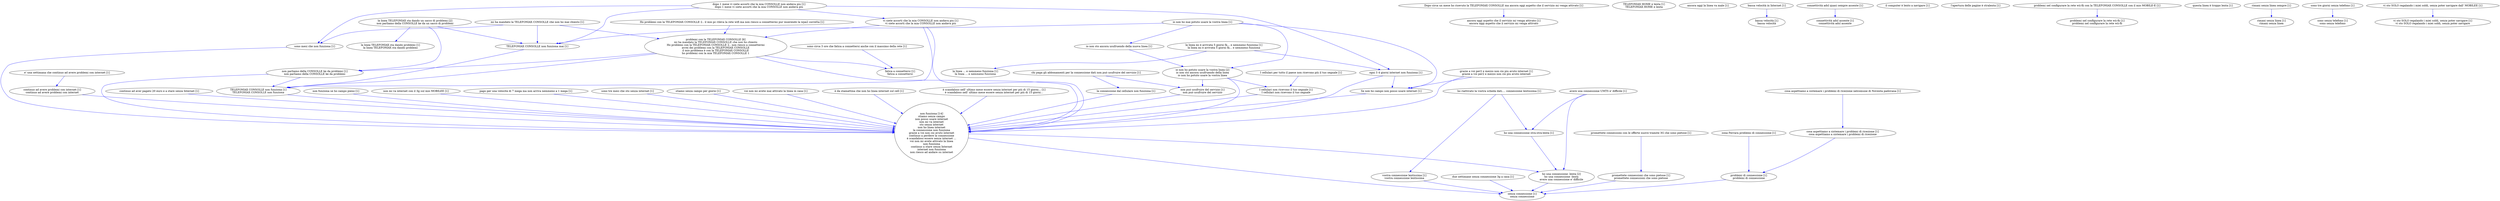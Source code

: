 digraph collapsedGraph {
"ho una connessione -lenta [2]\nho una connessione -lenta\navere una connessione e' difficile""problemi con la TELEFONIAX CONSOLLE [6]\nmi ha mandato la TELEFONIAX CONSOLLE che non ho chiesto\nHo problemi con la TELEFONIAX CONSOLLE 2.. non riesco a connettermi\navrei dei problemi con la TELEFONIAX CONSOLLE\nil mio problema è con la TELEFONIAX CONSOLLE\nho problemi con la mia TELEFONIAX CONSOLLE 1""non funziona [14]\nstiamo senza campo\nnon posso usare internet\nnon mi va internet\nsto senza internet\nnon ho linea internet\nla connessione non funziona\ngrazie a voi non cio avuto internet\ncontinuo a perdere la connessione\nè scandaloso essere senza internet ...\nvoi non mi avete attivato la linea\nnon funziona\ncontinuo a stare senza Internet\ninternet non funziona\nnon riesco ad andare su internet""la linea TELEFONIAX sta dando un sacco di problemi [2]\nnon parliamo della CONSOLLE ke da un sacco di problemi""io non ho potuto usare la vostra linea [2]\nio non sto ancora usufruendo della linea\nio non ho potuto usare la vostra linea""ancora oggi aspetto che il servizio mi venga attivato [1]\nancora oggi aspetto che il servizio mi venga attivato""Dopo circa un mese ho ricevuto la TELEFONIAX CONSOLLE ma ancora oggi aspetto che il servizio mi venga attivato [1]""Ho problemi con la TELEFONIAX CONSOLLE 2.. il mio pc rileva la rete wifi ma non riesco a connettermi pur inserendo la wpa2 corretta [1]""I cellulari non ricevono il tuo segnale [1]\nI cellulari non ricevono il tuo segnale""I cellulari per tutto il paese non ricevono più il tuo segnale [1]""Se non ho campo non posso usare internet [1]""TELEFONIAX CONSOLLE non funziona [1]\nTELEFONIAX CONSOLLE non funziona""TELEFONIAX CONSOLLE non funziona mai [1]""TELEFONIAX HOME e lenta [1]\nTELEFONIAX HOME e lenta""ancora oggi la linea va male [1]""avere una connessione UMTS e' difficile [1]""bassa velocità [1]\nbassa velocità""bassa velocità in Internet [1]""non può usufruire del servizio [1]\nnon può usufruire del servizio""chi paga gli abbonamenti per la connessione dati non può usufruire del servizio [1]""connettività adsl assente [1]\nconnettività adsl assente""connettività adsl quasi sempre assente [1]""continuo ad aver pagato 20 euro e a stare senza Internet [1]""cosa aspettiamo a sistemare i problemi di ricezione [1]\ncosa aspettiamo a sistemare i problemi di ricezione""cosa aspettiamo a sistemare i problemi di ricezione nelcomune di Noventa padovana [1]""vi siete accorti che la mia CONSOLLE non andava piu [1]\nvi siete accorti che la mia CONSOLLE non andava piu""dopo 1 mese vi siete accorti che la mia CONSOLLE non andava piu [1]\ndopo 1 mese vi siete accorti che la mia CONSOLLE non andava piu""senza connessione [1]\nsenza connessione""due settimane senza connessione 3g a casa [1]""continuo ad avere problemi con internet [1]\ncontinuo ad avere problemi con internet""e' una settimana che continuo ad avere problemi con internet [1]""grazie a voi per2 e mezzo non cio piu avuto internet [1]\ngrazie a voi per2 e mezzo non cio piu avuto internet""vostra connessione lentissima [1]\nvostra connessione lentissima""ho riattivato la vostra scheda dati.... connessione lentissima [1]""ho una connessione stra-stra-lenta [1]""il computer è lento a navigare [1]""io non ho mai potuto usare la vostra linea [1]""io non sto ancora usufruendo della nuova linea [1]""l'apertura delle pagine è stralenta [1]""la linea ... e nemmeno funziona [1]\nla linea ... e nemmeno funziona""la linea mi è arrivata 5 giorni fà... e nemmeno funziona [1]\nla linea mi è arrivata 5 giorni fà... e nemmeno funziona""la connessione dal cellulare non funziona [1]""la linea TELEFONIAX sta dando problemi [1]\nla linea TELEFONIAX sta dando problemi""mi ha mandato la TELEFONIAX CONSOLLE che non ho mai chiesto [1]""non funziona se ho campo pieno [1]""non mi va internet con il 3g sul mio MOBILEE [1]""non parliamo della CONSOLLE ke da problemi [1]\nnon parliamo della CONSOLLE ke da problemi""ogni 3 4 giorni internet non funziona [1]""pago per una velocità di 7 mega ma non arriva nemmeno a 1 mega [1]""problemi nel configurare la rete wii-fii [1]\nproblemi nel configurare la rete wii-fii""problemi nel configurare la rete wii-fii con la TELEFONIAX CONSOLLE con il mio MOBILE-E [1]""promettete connessioni che sono pietose [1]\npromettete connessioni che sono pietose""promettete connessioni con le offerte nuove tramite 3G che sono pietose [1]""questa linea è troppo lenta [1]""rimani senza linea [1]\nrimani senza linea""rimani senza linea sempre [1]""fatica a connettersi [1]\nfatica a connettersi""sono circa 3 ore che fatica a connettersi anche con il massimo della rete [1]""sono mesi che non funziona [1]""sono senza telefono [1]\nsono senza telefono""sono tre giorni senza telefono [1]""sono tre mesi che sto senza internet [1]""stiamo senza campo per giorni [1]""vi sto SOLO regalando i miei soldi, senza poter navigare [1]\nvi sto SOLO regalando i miei soldi, senza poter navigare""vi sto SOLO regalando i miei soldi, senza poter navigare dall' MOBILEE [1]""voi non mi avete mai attivato la linea in casa [1]""problemi di connessione [1]\nproblemi di connessione""zona Ferrara problemi di connessione [1]""è da stamattina che non ho linea internet sul cell [1]""è scandaloso nell' ultimo mese essere senza internet per più di 15 giorni... [1]\nè scandaloso nell' ultimo mese essere senza internet per più di 15 giorni...""Dopo circa un mese ho ricevuto la TELEFONIAX CONSOLLE ma ancora oggi aspetto che il servizio mi venga attivato [1]" -> "ancora oggi aspetto che il servizio mi venga attivato [1]\nancora oggi aspetto che il servizio mi venga attivato" [color=blue]
"Ho problemi con la TELEFONIAX CONSOLLE 2.. il mio pc rileva la rete wifi ma non riesco a connettermi pur inserendo la wpa2 corretta [1]" -> "problemi con la TELEFONIAX CONSOLLE [6]\nmi ha mandato la TELEFONIAX CONSOLLE che non ho chiesto\nHo problemi con la TELEFONIAX CONSOLLE 2.. non riesco a connettermi\navrei dei problemi con la TELEFONIAX CONSOLLE\nil mio problema è con la TELEFONIAX CONSOLLE\nho problemi con la mia TELEFONIAX CONSOLLE 1" [color=blue]
"I cellulari per tutto il paese non ricevono più il tuo segnale [1]" -> "I cellulari non ricevono il tuo segnale [1]\nI cellulari non ricevono il tuo segnale" [color=blue]
"Se non ho campo non posso usare internet [1]" -> "non funziona [14]\nstiamo senza campo\nnon posso usare internet\nnon mi va internet\nsto senza internet\nnon ho linea internet\nla connessione non funziona\ngrazie a voi non cio avuto internet\ncontinuo a perdere la connessione\nè scandaloso essere senza internet ...\nvoi non mi avete attivato la linea\nnon funziona\ncontinuo a stare senza Internet\ninternet non funziona\nnon riesco ad andare su internet" [color=blue]
"TELEFONIAX CONSOLLE non funziona mai [1]" -> "TELEFONIAX CONSOLLE non funziona [1]\nTELEFONIAX CONSOLLE non funziona" [color=blue]
"avere una connessione UMTS e' difficile [1]" -> "ho una connessione -lenta [2]\nho una connessione -lenta\navere una connessione e' difficile" [color=blue]
"problemi con la TELEFONIAX CONSOLLE [6]\nmi ha mandato la TELEFONIAX CONSOLLE che non ho chiesto\nHo problemi con la TELEFONIAX CONSOLLE 2.. non riesco a connettermi\navrei dei problemi con la TELEFONIAX CONSOLLE\nil mio problema è con la TELEFONIAX CONSOLLE\nho problemi con la mia TELEFONIAX CONSOLLE 1" -> "TELEFONIAX CONSOLLE non funziona [1]\nTELEFONIAX CONSOLLE non funziona" [color=blue]
"bassa velocità in Internet [1]" -> "bassa velocità [1]\nbassa velocità" [color=blue]
"chi paga gli abbonamenti per la connessione dati non può usufruire del servizio [1]" -> "non può usufruire del servizio [1]\nnon può usufruire del servizio" [color=blue]
"non può usufruire del servizio [1]\nnon può usufruire del servizio" -> "non funziona [14]\nstiamo senza campo\nnon posso usare internet\nnon mi va internet\nsto senza internet\nnon ho linea internet\nla connessione non funziona\ngrazie a voi non cio avuto internet\ncontinuo a perdere la connessione\nè scandaloso essere senza internet ...\nvoi non mi avete attivato la linea\nnon funziona\ncontinuo a stare senza Internet\ninternet non funziona\nnon riesco ad andare su internet" [color=blue]
"connettività adsl quasi sempre assente [1]" -> "connettività adsl assente [1]\nconnettività adsl assente" [color=blue]
"continuo ad aver pagato 20 euro e a stare senza Internet [1]" -> "non funziona [14]\nstiamo senza campo\nnon posso usare internet\nnon mi va internet\nsto senza internet\nnon ho linea internet\nla connessione non funziona\ngrazie a voi non cio avuto internet\ncontinuo a perdere la connessione\nè scandaloso essere senza internet ...\nvoi non mi avete attivato la linea\nnon funziona\ncontinuo a stare senza Internet\ninternet non funziona\nnon riesco ad andare su internet" [color=blue]
"cosa aspettiamo a sistemare i problemi di ricezione nelcomune di Noventa padovana [1]" -> "cosa aspettiamo a sistemare i problemi di ricezione [1]\ncosa aspettiamo a sistemare i problemi di ricezione" [color=blue]
"dopo 1 mese vi siete accorti che la mia CONSOLLE non andava piu [1]\ndopo 1 mese vi siete accorti che la mia CONSOLLE non andava piu" -> "vi siete accorti che la mia CONSOLLE non andava piu [1]\nvi siete accorti che la mia CONSOLLE non andava piu" [color=blue]
"vi siete accorti che la mia CONSOLLE non andava piu [1]\nvi siete accorti che la mia CONSOLLE non andava piu" -> "TELEFONIAX CONSOLLE non funziona [1]\nTELEFONIAX CONSOLLE non funziona" [color=blue]
"dopo 1 mese vi siete accorti che la mia CONSOLLE non andava piu [1]\ndopo 1 mese vi siete accorti che la mia CONSOLLE non andava piu" -> "TELEFONIAX CONSOLLE non funziona mai [1]" [color=blue]
"due settimane senza connessione 3g a casa [1]" -> "senza connessione [1]\nsenza connessione" [color=blue]
"ho una connessione -lenta [2]\nho una connessione -lenta\navere una connessione e' difficile" -> "senza connessione [1]\nsenza connessione" [color=blue]
"non funziona [14]\nstiamo senza campo\nnon posso usare internet\nnon mi va internet\nsto senza internet\nnon ho linea internet\nla connessione non funziona\ngrazie a voi non cio avuto internet\ncontinuo a perdere la connessione\nè scandaloso essere senza internet ...\nvoi non mi avete attivato la linea\nnon funziona\ncontinuo a stare senza Internet\ninternet non funziona\nnon riesco ad andare su internet" -> "senza connessione [1]\nsenza connessione" [color=blue]
"e' una settimana che continuo ad avere problemi con internet [1]" -> "continuo ad avere problemi con internet [1]\ncontinuo ad avere problemi con internet" [color=blue]
"continuo ad avere problemi con internet [1]\ncontinuo ad avere problemi con internet" -> "non funziona [14]\nstiamo senza campo\nnon posso usare internet\nnon mi va internet\nsto senza internet\nnon ho linea internet\nla connessione non funziona\ngrazie a voi non cio avuto internet\ncontinuo a perdere la connessione\nè scandaloso essere senza internet ...\nvoi non mi avete attivato la linea\nnon funziona\ncontinuo a stare senza Internet\ninternet non funziona\nnon riesco ad andare su internet" [color=blue]
"grazie a voi per2 e mezzo non cio piu avuto internet [1]\ngrazie a voi per2 e mezzo non cio piu avuto internet" -> "non funziona [14]\nstiamo senza campo\nnon posso usare internet\nnon mi va internet\nsto senza internet\nnon ho linea internet\nla connessione non funziona\ngrazie a voi non cio avuto internet\ncontinuo a perdere la connessione\nè scandaloso essere senza internet ...\nvoi non mi avete attivato la linea\nnon funziona\ncontinuo a stare senza Internet\ninternet non funziona\nnon riesco ad andare su internet" [color=blue]
"grazie a voi per2 e mezzo non cio piu avuto internet [1]\ngrazie a voi per2 e mezzo non cio piu avuto internet" -> "Se non ho campo non posso usare internet [1]" [color=blue]
"ho riattivato la vostra scheda dati.... connessione lentissima [1]" -> "vostra connessione lentissima [1]\nvostra connessione lentissima" [color=blue]
"vostra connessione lentissima [1]\nvostra connessione lentissima" -> "senza connessione [1]\nsenza connessione" [color=blue]
"ho una connessione stra-stra-lenta [1]" -> "ho una connessione -lenta [2]\nho una connessione -lenta\navere una connessione e' difficile" [color=blue]
"avere una connessione UMTS e' difficile [1]" -> "ho una connessione stra-stra-lenta [1]" [color=blue]
"non funziona [14]\nstiamo senza campo\nnon posso usare internet\nnon mi va internet\nsto senza internet\nnon ho linea internet\nla connessione non funziona\ngrazie a voi non cio avuto internet\ncontinuo a perdere la connessione\nè scandaloso essere senza internet ...\nvoi non mi avete attivato la linea\nnon funziona\ncontinuo a stare senza Internet\ninternet non funziona\nnon riesco ad andare su internet" -> "ho una connessione -lenta [2]\nho una connessione -lenta\navere una connessione e' difficile" [color=blue]
"ho riattivato la vostra scheda dati.... connessione lentissima [1]" -> "ho una connessione stra-stra-lenta [1]" [color=blue]
"vi siete accorti che la mia CONSOLLE non andava piu [1]\nvi siete accorti che la mia CONSOLLE non andava piu" -> "problemi con la TELEFONIAX CONSOLLE [6]\nmi ha mandato la TELEFONIAX CONSOLLE che non ho chiesto\nHo problemi con la TELEFONIAX CONSOLLE 2.. non riesco a connettermi\navrei dei problemi con la TELEFONIAX CONSOLLE\nil mio problema è con la TELEFONIAX CONSOLLE\nho problemi con la mia TELEFONIAX CONSOLLE 1" [color=blue]
"io non ho mai potuto usare la vostra linea [1]" -> "io non ho potuto usare la vostra linea [2]\nio non sto ancora usufruendo della linea\nio non ho potuto usare la vostra linea" [color=blue]
"io non ho potuto usare la vostra linea [2]\nio non sto ancora usufruendo della linea\nio non ho potuto usare la vostra linea" -> "I cellulari non ricevono il tuo segnale [1]\nI cellulari non ricevono il tuo segnale" [color=blue]
"io non ho mai potuto usare la vostra linea [1]" -> "TELEFONIAX CONSOLLE non funziona mai [1]" [color=blue]
"io non ho mai potuto usare la vostra linea [1]" -> "Se non ho campo non posso usare internet [1]" [color=blue]
"io non sto ancora usufruendo della nuova linea [1]" -> "io non ho potuto usare la vostra linea [2]\nio non sto ancora usufruendo della linea\nio non ho potuto usare la vostra linea" [color=blue]
"io non ho mai potuto usare la vostra linea [1]" -> "io non sto ancora usufruendo della nuova linea [1]" [color=blue]
"io non ho potuto usare la vostra linea [2]\nio non sto ancora usufruendo della linea\nio non ho potuto usare la vostra linea" -> "non può usufruire del servizio [1]\nnon può usufruire del servizio" [color=blue]
"la linea mi è arrivata 5 giorni fà... e nemmeno funziona [1]\nla linea mi è arrivata 5 giorni fà... e nemmeno funziona" -> "la linea ... e nemmeno funziona [1]\nla linea ... e nemmeno funziona" [color=blue]
"la connessione dal cellulare non funziona [1]" -> "non funziona [14]\nstiamo senza campo\nnon posso usare internet\nnon mi va internet\nsto senza internet\nnon ho linea internet\nla connessione non funziona\ngrazie a voi non cio avuto internet\ncontinuo a perdere la connessione\nè scandaloso essere senza internet ...\nvoi non mi avete attivato la linea\nnon funziona\ncontinuo a stare senza Internet\ninternet non funziona\nnon riesco ad andare su internet" [color=blue]
"TELEFONIAX CONSOLLE non funziona [1]\nTELEFONIAX CONSOLLE non funziona" -> "non funziona [14]\nstiamo senza campo\nnon posso usare internet\nnon mi va internet\nsto senza internet\nnon ho linea internet\nla connessione non funziona\ngrazie a voi non cio avuto internet\ncontinuo a perdere la connessione\nè scandaloso essere senza internet ...\nvoi non mi avete attivato la linea\nnon funziona\ncontinuo a stare senza Internet\ninternet non funziona\nnon riesco ad andare su internet" [color=blue]
"chi paga gli abbonamenti per la connessione dati non può usufruire del servizio [1]" -> "la connessione dal cellulare non funziona [1]" [color=blue]
"la linea TELEFONIAX sta dando un sacco di problemi [2]\nnon parliamo della CONSOLLE ke da un sacco di problemi" -> "la linea TELEFONIAX sta dando problemi [1]\nla linea TELEFONIAX sta dando problemi" [color=blue]
"mi ha mandato la TELEFONIAX CONSOLLE che non ho mai chiesto [1]" -> "problemi con la TELEFONIAX CONSOLLE [6]\nmi ha mandato la TELEFONIAX CONSOLLE che non ho chiesto\nHo problemi con la TELEFONIAX CONSOLLE 2.. non riesco a connettermi\navrei dei problemi con la TELEFONIAX CONSOLLE\nil mio problema è con la TELEFONIAX CONSOLLE\nho problemi con la mia TELEFONIAX CONSOLLE 1" [color=blue]
"mi ha mandato la TELEFONIAX CONSOLLE che non ho mai chiesto [1]" -> "TELEFONIAX CONSOLLE non funziona mai [1]" [color=blue]
"non funziona se ho campo pieno [1]" -> "non funziona [14]\nstiamo senza campo\nnon posso usare internet\nnon mi va internet\nsto senza internet\nnon ho linea internet\nla connessione non funziona\ngrazie a voi non cio avuto internet\ncontinuo a perdere la connessione\nè scandaloso essere senza internet ...\nvoi non mi avete attivato la linea\nnon funziona\ncontinuo a stare senza Internet\ninternet non funziona\nnon riesco ad andare su internet" [color=blue]
"non mi va internet con il 3g sul mio MOBILEE [1]" -> "non funziona [14]\nstiamo senza campo\nnon posso usare internet\nnon mi va internet\nsto senza internet\nnon ho linea internet\nla connessione non funziona\ngrazie a voi non cio avuto internet\ncontinuo a perdere la connessione\nè scandaloso essere senza internet ...\nvoi non mi avete attivato la linea\nnon funziona\ncontinuo a stare senza Internet\ninternet non funziona\nnon riesco ad andare su internet" [color=blue]
"la linea TELEFONIAX sta dando un sacco di problemi [2]\nnon parliamo della CONSOLLE ke da un sacco di problemi" -> "non parliamo della CONSOLLE ke da problemi [1]\nnon parliamo della CONSOLLE ke da problemi" [color=blue]
"non parliamo della CONSOLLE ke da problemi [1]\nnon parliamo della CONSOLLE ke da problemi" -> "TELEFONIAX CONSOLLE non funziona [1]\nTELEFONIAX CONSOLLE non funziona" [color=blue]
"la linea TELEFONIAX sta dando un sacco di problemi [2]\nnon parliamo della CONSOLLE ke da un sacco di problemi" -> "TELEFONIAX CONSOLLE non funziona mai [1]" [color=blue]
"problemi con la TELEFONIAX CONSOLLE [6]\nmi ha mandato la TELEFONIAX CONSOLLE che non ho chiesto\nHo problemi con la TELEFONIAX CONSOLLE 2.. non riesco a connettermi\navrei dei problemi con la TELEFONIAX CONSOLLE\nil mio problema è con la TELEFONIAX CONSOLLE\nho problemi con la mia TELEFONIAX CONSOLLE 1" -> "non parliamo della CONSOLLE ke da problemi [1]\nnon parliamo della CONSOLLE ke da problemi" [color=blue]
"ogni 3 4 giorni internet non funziona [1]" -> "non funziona [14]\nstiamo senza campo\nnon posso usare internet\nnon mi va internet\nsto senza internet\nnon ho linea internet\nla connessione non funziona\ngrazie a voi non cio avuto internet\ncontinuo a perdere la connessione\nè scandaloso essere senza internet ...\nvoi non mi avete attivato la linea\nnon funziona\ncontinuo a stare senza Internet\ninternet non funziona\nnon riesco ad andare su internet" [color=blue]
"dopo 1 mese vi siete accorti che la mia CONSOLLE non andava piu [1]\ndopo 1 mese vi siete accorti che la mia CONSOLLE non andava piu" -> "ogni 3 4 giorni internet non funziona [1]" [color=blue]
"ogni 3 4 giorni internet non funziona [1]" -> "Se non ho campo non posso usare internet [1]" [color=blue]
"la linea mi è arrivata 5 giorni fà... e nemmeno funziona [1]\nla linea mi è arrivata 5 giorni fà... e nemmeno funziona" -> "ogni 3 4 giorni internet non funziona [1]" [color=blue]
"problemi nel configurare la rete wii-fii con la TELEFONIAX CONSOLLE con il mio MOBILE-E [1]" -> "problemi nel configurare la rete wii-fii [1]\nproblemi nel configurare la rete wii-fii" [color=blue]
"promettete connessioni con le offerte nuove tramite 3G che sono pietose [1]" -> "promettete connessioni che sono pietose [1]\npromettete connessioni che sono pietose" [color=blue]
"promettete connessioni che sono pietose [1]\npromettete connessioni che sono pietose" -> "senza connessione [1]\nsenza connessione" [color=blue]
"rimani senza linea sempre [1]" -> "rimani senza linea [1]\nrimani senza linea" [color=blue]
"sono circa 3 ore che fatica a connettersi anche con il massimo della rete [1]" -> "fatica a connettersi [1]\nfatica a connettersi" [color=blue]
"problemi con la TELEFONIAX CONSOLLE [6]\nmi ha mandato la TELEFONIAX CONSOLLE che non ho chiesto\nHo problemi con la TELEFONIAX CONSOLLE 2.. non riesco a connettermi\navrei dei problemi con la TELEFONIAX CONSOLLE\nil mio problema è con la TELEFONIAX CONSOLLE\nho problemi con la mia TELEFONIAX CONSOLLE 1" -> "fatica a connettersi [1]\nfatica a connettersi" [color=blue]
"sono mesi che non funziona [1]" -> "non funziona [14]\nstiamo senza campo\nnon posso usare internet\nnon mi va internet\nsto senza internet\nnon ho linea internet\nla connessione non funziona\ngrazie a voi non cio avuto internet\ncontinuo a perdere la connessione\nè scandaloso essere senza internet ...\nvoi non mi avete attivato la linea\nnon funziona\ncontinuo a stare senza Internet\ninternet non funziona\nnon riesco ad andare su internet" [color=blue]
"I cellulari non ricevono il tuo segnale [1]\nI cellulari non ricevono il tuo segnale" -> "non funziona [14]\nstiamo senza campo\nnon posso usare internet\nnon mi va internet\nsto senza internet\nnon ho linea internet\nla connessione non funziona\ngrazie a voi non cio avuto internet\ncontinuo a perdere la connessione\nè scandaloso essere senza internet ...\nvoi non mi avete attivato la linea\nnon funziona\ncontinuo a stare senza Internet\ninternet non funziona\nnon riesco ad andare su internet" [color=blue]
"vi siete accorti che la mia CONSOLLE non andava piu [1]\nvi siete accorti che la mia CONSOLLE non andava piu" -> "non funziona [14]\nstiamo senza campo\nnon posso usare internet\nnon mi va internet\nsto senza internet\nnon ho linea internet\nla connessione non funziona\ngrazie a voi non cio avuto internet\ncontinuo a perdere la connessione\nè scandaloso essere senza internet ...\nvoi non mi avete attivato la linea\nnon funziona\ncontinuo a stare senza Internet\ninternet non funziona\nnon riesco ad andare su internet" [color=blue]
"dopo 1 mese vi siete accorti che la mia CONSOLLE non andava piu [1]\ndopo 1 mese vi siete accorti che la mia CONSOLLE non andava piu" -> "sono mesi che non funziona [1]" [color=blue]
"mi ha mandato la TELEFONIAX CONSOLLE che non ho mai chiesto [1]" -> "sono mesi che non funziona [1]" [color=blue]
"pago per una velocità di 7 mega ma non arriva nemmeno a 1 mega [1]" -> "non funziona [14]\nstiamo senza campo\nnon posso usare internet\nnon mi va internet\nsto senza internet\nnon ho linea internet\nla connessione non funziona\ngrazie a voi non cio avuto internet\ncontinuo a perdere la connessione\nè scandaloso essere senza internet ...\nvoi non mi avete attivato la linea\nnon funziona\ncontinuo a stare senza Internet\ninternet non funziona\nnon riesco ad andare su internet" [color=blue]
"non parliamo della CONSOLLE ke da problemi [1]\nnon parliamo della CONSOLLE ke da problemi" -> "non funziona [14]\nstiamo senza campo\nnon posso usare internet\nnon mi va internet\nsto senza internet\nnon ho linea internet\nla connessione non funziona\ngrazie a voi non cio avuto internet\ncontinuo a perdere la connessione\nè scandaloso essere senza internet ...\nvoi non mi avete attivato la linea\nnon funziona\ncontinuo a stare senza Internet\ninternet non funziona\nnon riesco ad andare su internet" [color=blue]
"sono tre giorni senza telefono [1]" -> "sono senza telefono [1]\nsono senza telefono" [color=blue]
"sono tre mesi che sto senza internet [1]" -> "non funziona [14]\nstiamo senza campo\nnon posso usare internet\nnon mi va internet\nsto senza internet\nnon ho linea internet\nla connessione non funziona\ngrazie a voi non cio avuto internet\ncontinuo a perdere la connessione\nè scandaloso essere senza internet ...\nvoi non mi avete attivato la linea\nnon funziona\ncontinuo a stare senza Internet\ninternet non funziona\nnon riesco ad andare su internet" [color=blue]
"stiamo senza campo per giorni [1]" -> "non funziona [14]\nstiamo senza campo\nnon posso usare internet\nnon mi va internet\nsto senza internet\nnon ho linea internet\nla connessione non funziona\ngrazie a voi non cio avuto internet\ncontinuo a perdere la connessione\nè scandaloso essere senza internet ...\nvoi non mi avete attivato la linea\nnon funziona\ncontinuo a stare senza Internet\ninternet non funziona\nnon riesco ad andare su internet" [color=blue]
"vi sto SOLO regalando i miei soldi, senza poter navigare dall' MOBILEE [1]" -> "vi sto SOLO regalando i miei soldi, senza poter navigare [1]\nvi sto SOLO regalando i miei soldi, senza poter navigare" [color=blue]
"voi non mi avete mai attivato la linea in casa [1]" -> "non funziona [14]\nstiamo senza campo\nnon posso usare internet\nnon mi va internet\nsto senza internet\nnon ho linea internet\nla connessione non funziona\ngrazie a voi non cio avuto internet\ncontinuo a perdere la connessione\nè scandaloso essere senza internet ...\nvoi non mi avete attivato la linea\nnon funziona\ncontinuo a stare senza Internet\ninternet non funziona\nnon riesco ad andare su internet" [color=blue]
"io non ho potuto usare la vostra linea [2]\nio non sto ancora usufruendo della linea\nio non ho potuto usare la vostra linea" -> "non funziona [14]\nstiamo senza campo\nnon posso usare internet\nnon mi va internet\nsto senza internet\nnon ho linea internet\nla connessione non funziona\ngrazie a voi non cio avuto internet\ncontinuo a perdere la connessione\nè scandaloso essere senza internet ...\nvoi non mi avete attivato la linea\nnon funziona\ncontinuo a stare senza Internet\ninternet non funziona\nnon riesco ad andare su internet" [color=blue]
"problemi con la TELEFONIAX CONSOLLE [6]\nmi ha mandato la TELEFONIAX CONSOLLE che non ho chiesto\nHo problemi con la TELEFONIAX CONSOLLE 2.. non riesco a connettermi\navrei dei problemi con la TELEFONIAX CONSOLLE\nil mio problema è con la TELEFONIAX CONSOLLE\nho problemi con la mia TELEFONIAX CONSOLLE 1" -> "non funziona [14]\nstiamo senza campo\nnon posso usare internet\nnon mi va internet\nsto senza internet\nnon ho linea internet\nla connessione non funziona\ngrazie a voi non cio avuto internet\ncontinuo a perdere la connessione\nè scandaloso essere senza internet ...\nvoi non mi avete attivato la linea\nnon funziona\ncontinuo a stare senza Internet\ninternet non funziona\nnon riesco ad andare su internet" [color=blue]
"zona Ferrara problemi di connessione [1]" -> "problemi di connessione [1]\nproblemi di connessione" [color=blue]
"cosa aspettiamo a sistemare i problemi di ricezione [1]\ncosa aspettiamo a sistemare i problemi di ricezione" -> "problemi di connessione [1]\nproblemi di connessione" [color=blue]
"problemi di connessione [1]\nproblemi di connessione" -> "senza connessione [1]\nsenza connessione" [color=blue]
"è da stamattina che non ho linea internet sul cell [1]" -> "non funziona [14]\nstiamo senza campo\nnon posso usare internet\nnon mi va internet\nsto senza internet\nnon ho linea internet\nla connessione non funziona\ngrazie a voi non cio avuto internet\ncontinuo a perdere la connessione\nè scandaloso essere senza internet ...\nvoi non mi avete attivato la linea\nnon funziona\ncontinuo a stare senza Internet\ninternet non funziona\nnon riesco ad andare su internet" [color=blue]
"è scandaloso nell' ultimo mese essere senza internet per più di 15 giorni... [1]\nè scandaloso nell' ultimo mese essere senza internet per più di 15 giorni..." -> "non funziona [14]\nstiamo senza campo\nnon posso usare internet\nnon mi va internet\nsto senza internet\nnon ho linea internet\nla connessione non funziona\ngrazie a voi non cio avuto internet\ncontinuo a perdere la connessione\nè scandaloso essere senza internet ...\nvoi non mi avete attivato la linea\nnon funziona\ncontinuo a stare senza Internet\ninternet non funziona\nnon riesco ad andare su internet" [color=blue]
}